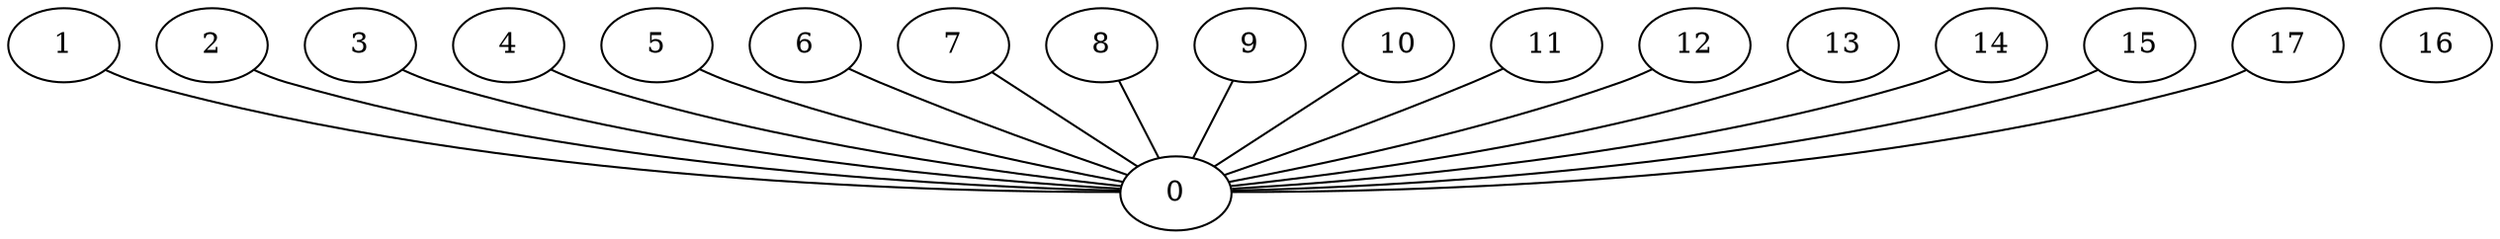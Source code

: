 graph G {
0;
1;
2;
3;
4;
5;
6;
7;
8;
9;
10;
11;
12;
13;
14;
15;
16;
17;
2--0 ;
1--0 ;
7--0 ;
6--0 ;
5--0 ;
4--0 ;
3--0 ;
8--0 ;
11--0 ;
10--0 ;
9--0 ;
15--0 ;
14--0 ;
13--0 ;
12--0 ;
17--0 ;
}
